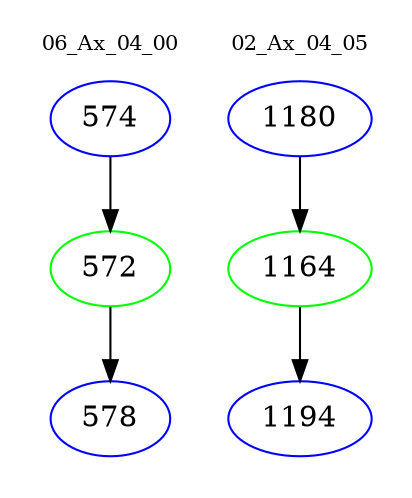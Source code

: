 digraph{
subgraph cluster_0 {
color = white
label = "06_Ax_04_00";
fontsize=10;
T0_574 [label="574", color="blue"]
T0_574 -> T0_572 [color="black"]
T0_572 [label="572", color="green"]
T0_572 -> T0_578 [color="black"]
T0_578 [label="578", color="blue"]
}
subgraph cluster_1 {
color = white
label = "02_Ax_04_05";
fontsize=10;
T1_1180 [label="1180", color="blue"]
T1_1180 -> T1_1164 [color="black"]
T1_1164 [label="1164", color="green"]
T1_1164 -> T1_1194 [color="black"]
T1_1194 [label="1194", color="blue"]
}
}
